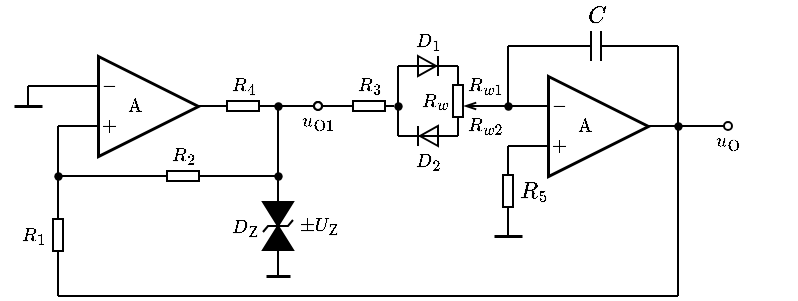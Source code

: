 <mxfile version="20.7.4" type="device"><diagram id="BXZum2WREPEbVefBd4kd" name="第 1 页"><mxGraphModel dx="146" dy="128" grid="1" gridSize="5" guides="1" tooltips="1" connect="1" arrows="1" fold="1" page="1" pageScale="1" pageWidth="827" pageHeight="1169" math="1" shadow="0"><root><mxCell id="0"/><mxCell id="1" parent="0"/><mxCell id="wk5vAMPGY5m9IKHRaPx8-1" value="\(\text{A}\) 　&amp;nbsp;" style="triangle;whiteSpace=wrap;html=1;strokeWidth=1.5;connectable=0;allowArrows=0;fontSize=8;" parent="1" vertex="1"><mxGeometry x="155" y="160" width="50" height="50" as="geometry"/></mxCell><mxCell id="wk5vAMPGY5m9IKHRaPx8-3" value="" style="endArrow=none;html=1;rounded=0;" parent="1" edge="1"><mxGeometry width="50" height="50" relative="1" as="geometry"><mxPoint x="135" y="195" as="sourcePoint"/><mxPoint x="155" y="195" as="targetPoint"/></mxGeometry></mxCell><mxCell id="wk5vAMPGY5m9IKHRaPx8-4" value="$$-$$" style="text;html=1;resizable=1;autosize=1;align=center;verticalAlign=middle;points=[];fillColor=none;strokeColor=none;rounded=0;movable=1;rotatable=1;deletable=1;editable=1;connectable=0;fontSize=8;" parent="1" vertex="1"><mxGeometry x="155" y="170" width="10" height="10" as="geometry"/></mxCell><mxCell id="wk5vAMPGY5m9IKHRaPx8-5" value="$$+$$" style="text;html=1;resizable=1;autosize=1;align=center;verticalAlign=middle;points=[];fillColor=none;strokeColor=none;rounded=0;movable=1;rotatable=1;deletable=1;editable=1;connectable=0;fontSize=8;" parent="1" vertex="1"><mxGeometry x="155" y="190" width="10" height="10" as="geometry"/></mxCell><mxCell id="wk5vAMPGY5m9IKHRaPx8-6" value="" style="endArrow=none;html=1;rounded=0;fontSize=8;entryX=1;entryY=0.5;entryDx=0;entryDy=0;entryPerimeter=0;" parent="1" target="q1QNxQZsb89WqCfUoyfc-3" edge="1"><mxGeometry width="50" height="50" relative="1" as="geometry"><mxPoint x="205" y="185" as="sourcePoint"/><mxPoint x="220" y="185" as="targetPoint"/></mxGeometry></mxCell><mxCell id="wk5vAMPGY5m9IKHRaPx8-21" value="" style="endArrow=none;html=1;rounded=0;strokeWidth=1;fontSize=8;startArrow=oval;startFill=0;endSize=4;startSize=4;entryX=0;entryY=0.5;entryDx=0;entryDy=0;entryPerimeter=0;" parent="1" target="q1QNxQZsb89WqCfUoyfc-3" edge="1"><mxGeometry width="50" height="50" relative="1" as="geometry"><mxPoint x="265" y="185" as="sourcePoint"/><mxPoint x="220" y="185" as="targetPoint"/></mxGeometry></mxCell><mxCell id="wk5vAMPGY5m9IKHRaPx8-23" value="$$u_{\mathrm{O}1}$$" style="text;html=1;align=center;verticalAlign=middle;resizable=1;points=[];autosize=1;strokeColor=none;fillColor=none;fontSize=8;movable=1;rotatable=1;deletable=1;editable=1;connectable=1;" parent="1" vertex="1"><mxGeometry x="255" y="187.5" width="20" height="10" as="geometry"/></mxCell><mxCell id="q1QNxQZsb89WqCfUoyfc-1" value="" style="pointerEvents=1;fillColor=strokeColor;verticalLabelPosition=bottom;shadow=0;dashed=0;align=center;html=1;verticalAlign=top;shape=mxgraph.electrical.diodes.transorb_2;strokeWidth=1;fontSize=8;direction=south;" parent="1" vertex="1"><mxGeometry x="237.5" y="230" width="15" height="30" as="geometry"/></mxCell><mxCell id="q1QNxQZsb89WqCfUoyfc-2" value="" style="endArrow=none;html=1;rounded=0;fontSize=8;strokeWidth=1.5;" parent="1" edge="1"><mxGeometry width="50" height="50" relative="1" as="geometry"><mxPoint x="239" y="270" as="sourcePoint"/><mxPoint x="251" y="270" as="targetPoint"/></mxGeometry></mxCell><mxCell id="q1QNxQZsb89WqCfUoyfc-3" value="" style="pointerEvents=1;verticalLabelPosition=bottom;shadow=0;dashed=0;align=center;html=1;verticalAlign=top;shape=mxgraph.electrical.resistors.resistor_1;fontSize=10;direction=west;allowArrows=0;" parent="1" vertex="1"><mxGeometry x="215" y="182.5" width="25" height="5" as="geometry"/></mxCell><mxCell id="q1QNxQZsb89WqCfUoyfc-4" value="" style="endArrow=none;html=1;rounded=0;strokeWidth=1;fontSize=8;startSize=2;endSize=2;exitX=0;exitY=0.5;exitDx=0;exitDy=0;exitPerimeter=0;" parent="1" source="q1QNxQZsb89WqCfUoyfc-1" edge="1"><mxGeometry width="50" height="50" relative="1" as="geometry"><mxPoint x="210" y="245" as="sourcePoint"/><mxPoint x="245" y="185" as="targetPoint"/></mxGeometry></mxCell><mxCell id="q1QNxQZsb89WqCfUoyfc-5" value="" style="endArrow=none;html=1;rounded=0;strokeWidth=1;fontSize=8;startSize=2;endSize=2;entryX=1;entryY=0.5;entryDx=0;entryDy=0;entryPerimeter=0;" parent="1" target="q1QNxQZsb89WqCfUoyfc-1" edge="1"><mxGeometry width="50" height="50" relative="1" as="geometry"><mxPoint x="245" y="270" as="sourcePoint"/><mxPoint x="240" y="245" as="targetPoint"/></mxGeometry></mxCell><mxCell id="q1QNxQZsb89WqCfUoyfc-6" value="$$D_\mathrm{Z}$$" style="text;html=1;align=center;verticalAlign=middle;resizable=1;points=[];autosize=1;strokeColor=none;fillColor=none;fontSize=8;movable=1;rotatable=1;deletable=1;editable=1;connectable=1;" parent="1" vertex="1"><mxGeometry x="220" y="233" width="15" height="25" as="geometry"/></mxCell><mxCell id="q1QNxQZsb89WqCfUoyfc-7" value="$$\pm U_{\mathrm{Z}}$$" style="text;html=1;align=center;verticalAlign=middle;resizable=1;points=[];autosize=1;strokeColor=none;fillColor=none;fontSize=8;movable=1;rotatable=1;deletable=1;editable=1;connectable=1;" parent="1" vertex="1"><mxGeometry x="255" y="235" width="20" height="20" as="geometry"/></mxCell><mxCell id="q1QNxQZsb89WqCfUoyfc-8" value="$$R_4$$" style="text;html=1;align=center;verticalAlign=middle;resizable=1;points=[];autosize=1;strokeColor=none;fillColor=none;fontSize=8;movable=1;rotatable=1;deletable=1;editable=1;connectable=1;" parent="1" vertex="1"><mxGeometry x="220" y="170" width="15" height="10" as="geometry"/></mxCell><mxCell id="IlwL_jK5_GZHliMzk0Kd-4" value="$$R_1$$" style="text;html=1;align=center;verticalAlign=middle;resizable=1;points=[];autosize=1;strokeColor=none;fillColor=none;fontSize=8;movable=1;rotatable=1;deletable=1;editable=1;connectable=1;" parent="1" vertex="1"><mxGeometry x="115" y="242" width="15" height="15" as="geometry"/></mxCell><mxCell id="IlwL_jK5_GZHliMzk0Kd-6" value="" style="endArrow=none;html=1;rounded=0;strokeWidth=1;fontSize=8;startSize=2;endSize=2;exitX=0;exitY=0.5;exitDx=0;exitDy=0;exitPerimeter=0;" parent="1" source="81sI85hRpIEOfdLAa2PB-13" edge="1"><mxGeometry width="50" height="50" relative="1" as="geometry"><mxPoint x="125" y="150" as="sourcePoint"/><mxPoint x="245" y="220" as="targetPoint"/></mxGeometry></mxCell><mxCell id="81sI85hRpIEOfdLAa2PB-13" value="" style="pointerEvents=1;verticalLabelPosition=bottom;shadow=0;dashed=0;align=center;html=1;verticalAlign=top;shape=mxgraph.electrical.resistors.resistor_1;fontSize=10;direction=west;allowArrows=0;" parent="1" vertex="1"><mxGeometry x="185" y="217.5" width="25" height="5" as="geometry"/></mxCell><mxCell id="81sI85hRpIEOfdLAa2PB-14" value="$$R_2$$" style="text;html=1;align=center;verticalAlign=middle;resizable=1;points=[];autosize=1;strokeColor=none;fillColor=none;fontSize=8;movable=1;rotatable=1;deletable=1;editable=1;connectable=1;" parent="1" vertex="1"><mxGeometry x="190" y="205" width="15" height="10" as="geometry"/></mxCell><mxCell id="81sI85hRpIEOfdLAa2PB-15" value="" style="endArrow=none;html=1;rounded=0;fontSize=10;startSize=4;endSize=4;entryX=1;entryY=0.5;entryDx=0;entryDy=0;entryPerimeter=0;" parent="1" target="81sI85hRpIEOfdLAa2PB-16" edge="1"><mxGeometry width="50" height="50" relative="1" as="geometry"><mxPoint x="135" y="195" as="sourcePoint"/><mxPoint x="332" y="165.5" as="targetPoint"/></mxGeometry></mxCell><mxCell id="81sI85hRpIEOfdLAa2PB-16" value="" style="pointerEvents=1;verticalLabelPosition=bottom;shadow=0;dashed=0;align=center;html=1;verticalAlign=top;shape=mxgraph.electrical.resistors.resistor_1;fontSize=10;direction=north;allowArrows=0;" parent="1" vertex="1"><mxGeometry x="132.5" y="237" width="5" height="25" as="geometry"/></mxCell><mxCell id="81sI85hRpIEOfdLAa2PB-17" value="" style="endArrow=none;html=1;rounded=0;fontSize=10;startSize=4;endSize=4;" parent="1" edge="1"><mxGeometry width="50" height="50" relative="1" as="geometry"><mxPoint x="120" y="175" as="sourcePoint"/><mxPoint x="120" y="185" as="targetPoint"/></mxGeometry></mxCell><mxCell id="81sI85hRpIEOfdLAa2PB-18" value="" style="endArrow=none;html=1;rounded=0;fontSize=8;strokeWidth=1.5;" parent="1" edge="1"><mxGeometry width="50" height="50" relative="1" as="geometry"><mxPoint x="113" y="185" as="sourcePoint"/><mxPoint x="127" y="185" as="targetPoint"/></mxGeometry></mxCell><mxCell id="81sI85hRpIEOfdLAa2PB-19" value="" style="endArrow=none;html=1;rounded=0;strokeWidth=1;fontSize=10;startSize=2;endSize=2;" parent="1" edge="1"><mxGeometry width="50" height="50" relative="1" as="geometry"><mxPoint x="135" y="220" as="sourcePoint"/><mxPoint x="185" y="220" as="targetPoint"/></mxGeometry></mxCell><mxCell id="81sI85hRpIEOfdLAa2PB-20" value="" style="shape=waypoint;sketch=0;fillStyle=solid;size=6;pointerEvents=1;points=[];fillColor=none;resizable=1;rotatable=1;perimeter=centerPerimeter;snapToPoint=1;strokeWidth=0.1;fontSize=10;movable=1;deletable=1;editable=1;connectable=1;" parent="1" vertex="1"><mxGeometry x="240" y="180" width="10" height="10" as="geometry"/></mxCell><mxCell id="81sI85hRpIEOfdLAa2PB-21" value="" style="shape=waypoint;sketch=0;fillStyle=solid;size=6;pointerEvents=1;points=[];fillColor=none;resizable=1;rotatable=1;perimeter=centerPerimeter;snapToPoint=1;strokeWidth=0.1;fontSize=10;movable=1;deletable=1;editable=1;connectable=1;" parent="1" vertex="1"><mxGeometry x="240" y="215" width="10" height="10" as="geometry"/></mxCell><mxCell id="81sI85hRpIEOfdLAa2PB-22" value="" style="shape=waypoint;sketch=0;fillStyle=solid;size=6;pointerEvents=1;points=[];fillColor=none;resizable=1;rotatable=1;perimeter=centerPerimeter;snapToPoint=1;strokeWidth=0.1;fontSize=10;movable=1;deletable=1;editable=1;connectable=1;" parent="1" vertex="1"><mxGeometry x="130" y="215" width="10" height="10" as="geometry"/></mxCell><mxCell id="5-MDWlZOm9X3HaH0MmcE-4" value="$$R_3$$" style="text;html=1;align=center;verticalAlign=middle;resizable=1;points=[];autosize=1;strokeColor=none;fillColor=none;fontSize=8;movable=1;rotatable=1;deletable=1;editable=1;connectable=1;" parent="1" vertex="1"><mxGeometry x="283" y="170" width="15" height="10" as="geometry"/></mxCell><mxCell id="5-MDWlZOm9X3HaH0MmcE-7" value="" style="endArrow=none;html=1;rounded=0;" parent="1" edge="1"><mxGeometry width="50" height="50" relative="1" as="geometry"><mxPoint x="120" y="175" as="sourcePoint"/><mxPoint x="155" y="175" as="targetPoint"/></mxGeometry></mxCell><mxCell id="BJGAFLqx66-rim93fkLx-1" value="\(\text{A}\) 　&amp;nbsp;" style="triangle;whiteSpace=wrap;html=1;strokeWidth=1.5;connectable=0;allowArrows=0;fontSize=8;" vertex="1" parent="1"><mxGeometry x="380" y="170" width="50" height="50" as="geometry"/></mxCell><mxCell id="BJGAFLqx66-rim93fkLx-3" value="" style="endArrow=none;html=1;rounded=0;" edge="1" parent="1"><mxGeometry width="50" height="50" relative="1" as="geometry"><mxPoint x="360" y="205" as="sourcePoint"/><mxPoint x="380" y="205" as="targetPoint"/></mxGeometry></mxCell><mxCell id="BJGAFLqx66-rim93fkLx-4" value="$$-$$" style="text;html=1;resizable=1;autosize=1;align=center;verticalAlign=middle;points=[];fillColor=none;strokeColor=none;rounded=0;movable=1;rotatable=1;deletable=1;editable=1;connectable=0;fontSize=8;" vertex="1" parent="1"><mxGeometry x="380" y="180" width="10" height="10" as="geometry"/></mxCell><mxCell id="BJGAFLqx66-rim93fkLx-5" value="$$+$$" style="text;html=1;resizable=1;autosize=1;align=center;verticalAlign=middle;points=[];fillColor=none;strokeColor=none;rounded=0;movable=1;rotatable=1;deletable=1;editable=1;connectable=0;fontSize=8;" vertex="1" parent="1"><mxGeometry x="380" y="200" width="10" height="10" as="geometry"/></mxCell><mxCell id="BJGAFLqx66-rim93fkLx-6" value="" style="endArrow=none;html=1;rounded=0;fontSize=8;" edge="1" parent="1"><mxGeometry width="50" height="50" relative="1" as="geometry"><mxPoint x="430" y="195" as="sourcePoint"/><mxPoint x="445" y="195" as="targetPoint"/></mxGeometry></mxCell><mxCell id="BJGAFLqx66-rim93fkLx-7" value="" style="endArrow=none;html=1;rounded=0;fontSize=10;startSize=4;endSize=4;entryX=1;entryY=0.5;entryDx=0;entryDy=0;entryPerimeter=0;" edge="1" parent="1" target="BJGAFLqx66-rim93fkLx-23"><mxGeometry width="50" height="50" relative="1" as="geometry"><mxPoint x="360" y="155" as="sourcePoint"/><mxPoint x="390" y="155" as="targetPoint"/></mxGeometry></mxCell><mxCell id="BJGAFLqx66-rim93fkLx-8" value="" style="endArrow=none;html=1;rounded=0;fontSize=10;startSize=4;endSize=4;exitX=0;exitY=0.5;exitDx=0;exitDy=0;exitPerimeter=0;" edge="1" parent="1" source="BJGAFLqx66-rim93fkLx-23"><mxGeometry width="50" height="50" relative="1" as="geometry"><mxPoint x="415" y="155" as="sourcePoint"/><mxPoint x="445" y="155" as="targetPoint"/></mxGeometry></mxCell><mxCell id="BJGAFLqx66-rim93fkLx-9" value="$$R_5$$" style="text;html=1;resizable=1;autosize=1;align=center;verticalAlign=middle;points=[];fillColor=none;strokeColor=none;rounded=0;fontSize=10;movable=1;rotatable=1;deletable=1;editable=1;connectable=0;allowArrows=0;" vertex="1" parent="1"><mxGeometry x="365" y="220" width="15" height="15" as="geometry"/></mxCell><mxCell id="BJGAFLqx66-rim93fkLx-10" value="" style="endArrow=none;html=1;rounded=0;fontSize=10;startSize=4;endSize=4;entryX=1;entryY=0.5;entryDx=0;entryDy=0;entryPerimeter=0;" edge="1" parent="1" target="BJGAFLqx66-rim93fkLx-11"><mxGeometry width="50" height="50" relative="1" as="geometry"><mxPoint x="360" y="205" as="sourcePoint"/><mxPoint x="557" y="175.5" as="targetPoint"/></mxGeometry></mxCell><mxCell id="BJGAFLqx66-rim93fkLx-11" value="" style="pointerEvents=1;verticalLabelPosition=bottom;shadow=0;dashed=0;align=center;html=1;verticalAlign=top;shape=mxgraph.electrical.resistors.resistor_1;fontSize=10;direction=north;allowArrows=0;" vertex="1" parent="1"><mxGeometry x="357.5" y="215" width="5" height="25" as="geometry"/></mxCell><mxCell id="BJGAFLqx66-rim93fkLx-12" value="" style="endArrow=none;html=1;rounded=0;fontSize=10;startSize=4;endSize=4;exitX=0;exitY=0.5;exitDx=0;exitDy=0;exitPerimeter=0;" edge="1" parent="1" source="BJGAFLqx66-rim93fkLx-11"><mxGeometry width="50" height="50" relative="1" as="geometry"><mxPoint x="449.5" y="160.5" as="sourcePoint"/><mxPoint x="360" y="250" as="targetPoint"/></mxGeometry></mxCell><mxCell id="BJGAFLqx66-rim93fkLx-13" value="" style="endArrow=none;html=1;rounded=0;fontSize=8;" edge="1" parent="1"><mxGeometry width="50" height="50" relative="1" as="geometry"><mxPoint x="445" y="195" as="sourcePoint"/><mxPoint x="445" y="155" as="targetPoint"/></mxGeometry></mxCell><mxCell id="BJGAFLqx66-rim93fkLx-14" value="" style="endArrow=none;html=1;rounded=0;fontSize=8;" edge="1" parent="1"><mxGeometry width="50" height="50" relative="1" as="geometry"><mxPoint x="360" y="185" as="sourcePoint"/><mxPoint x="360" y="155" as="targetPoint"/></mxGeometry></mxCell><mxCell id="BJGAFLqx66-rim93fkLx-15" value="" style="endArrow=none;html=1;rounded=0;fontSize=8;strokeWidth=1.5;" edge="1" parent="1"><mxGeometry width="50" height="50" relative="1" as="geometry"><mxPoint x="353" y="250" as="sourcePoint"/><mxPoint x="367" y="250" as="targetPoint"/></mxGeometry></mxCell><mxCell id="BJGAFLqx66-rim93fkLx-17" value="" style="pointerEvents=1;verticalLabelPosition=bottom;shadow=0;dashed=0;align=center;html=1;verticalAlign=top;shape=mxgraph.electrical.resistors.resistor_1;fontSize=10;direction=west;allowArrows=0;" vertex="1" parent="1"><mxGeometry x="278" y="182.5" width="25" height="5" as="geometry"/></mxCell><mxCell id="BJGAFLqx66-rim93fkLx-19" value="" style="endArrow=none;html=1;rounded=0;strokeWidth=1;fontSize=8;startArrow=oval;startFill=0;endSize=4;startSize=4;" edge="1" parent="1"><mxGeometry width="50" height="50" relative="1" as="geometry"><mxPoint x="470" y="195" as="sourcePoint"/><mxPoint x="445" y="195" as="targetPoint"/></mxGeometry></mxCell><mxCell id="BJGAFLqx66-rim93fkLx-20" value="" style="shape=waypoint;sketch=0;fillStyle=solid;size=6;pointerEvents=1;points=[];fillColor=none;resizable=1;rotatable=1;perimeter=centerPerimeter;snapToPoint=1;strokeWidth=0.1;fontSize=8;movable=1;deletable=1;editable=1;connectable=0;allowArrows=0;" vertex="1" parent="1"><mxGeometry x="440" y="190" width="10" height="10" as="geometry"/></mxCell><mxCell id="BJGAFLqx66-rim93fkLx-22" value="$$u_\mathrm{O}$$" style="text;html=1;align=center;verticalAlign=middle;resizable=1;points=[];autosize=1;strokeColor=none;fillColor=none;fontSize=8;movable=1;rotatable=1;deletable=1;editable=1;connectable=1;" vertex="1" parent="1"><mxGeometry x="460" y="195" width="20" height="15" as="geometry"/></mxCell><mxCell id="BJGAFLqx66-rim93fkLx-23" value="" style="pointerEvents=1;verticalLabelPosition=bottom;shadow=0;dashed=0;align=center;html=1;verticalAlign=top;shape=mxgraph.electrical.capacitors.capacitor_1;direction=west;connectable=1;" vertex="1" parent="1"><mxGeometry x="379" y="147.5" width="50" height="15" as="geometry"/></mxCell><mxCell id="BJGAFLqx66-rim93fkLx-24" value="$$C$$" style="text;html=1;align=center;verticalAlign=middle;resizable=1;points=[];autosize=1;strokeColor=none;fillColor=none;fontSize=10;movable=1;rotatable=1;deletable=1;editable=1;connectable=0;allowArrows=0;" vertex="1" parent="1"><mxGeometry x="394" y="132.5" width="20" height="15" as="geometry"/></mxCell><mxCell id="BJGAFLqx66-rim93fkLx-31" value="" style="shape=waypoint;sketch=0;fillStyle=solid;size=6;pointerEvents=1;points=[];fillColor=none;resizable=1;rotatable=1;perimeter=centerPerimeter;snapToPoint=1;strokeWidth=0.1;movable=1;deletable=1;editable=1;connectable=0;allowArrows=0;" vertex="1" parent="1"><mxGeometry x="355" y="180" width="10" height="10" as="geometry"/></mxCell><mxCell id="BJGAFLqx66-rim93fkLx-34" value="" style="endArrow=none;html=1;rounded=0;fontSize=8;startSize=4;endSize=4;entryX=1;entryY=0.5;entryDx=0;entryDy=0;entryPerimeter=0;startArrow=oval;startFill=0;" edge="1" parent="1" target="BJGAFLqx66-rim93fkLx-17"><mxGeometry width="50" height="50" relative="1" as="geometry"><mxPoint x="265" y="185" as="sourcePoint"/><mxPoint x="315" y="135" as="targetPoint"/></mxGeometry></mxCell><mxCell id="BJGAFLqx66-rim93fkLx-35" value="" style="endArrow=none;html=1;rounded=0;fontSize=8;startSize=4;endSize=4;exitX=0;exitY=0.5;exitDx=0;exitDy=0;exitPerimeter=0;" edge="1" parent="1" source="81sI85hRpIEOfdLAa2PB-16"><mxGeometry width="50" height="50" relative="1" as="geometry"><mxPoint x="170" y="330" as="sourcePoint"/><mxPoint x="135" y="280" as="targetPoint"/></mxGeometry></mxCell><mxCell id="BJGAFLqx66-rim93fkLx-36" value="" style="endArrow=none;html=1;rounded=0;fontSize=8;startSize=4;endSize=4;" edge="1" parent="1"><mxGeometry width="50" height="50" relative="1" as="geometry"><mxPoint x="135" y="280" as="sourcePoint"/><mxPoint x="445" y="280" as="targetPoint"/></mxGeometry></mxCell><mxCell id="BJGAFLqx66-rim93fkLx-37" value="" style="endArrow=none;html=1;rounded=0;fontSize=8;startSize=4;endSize=4;" edge="1" parent="1"><mxGeometry width="50" height="50" relative="1" as="geometry"><mxPoint x="445" y="280" as="sourcePoint"/><mxPoint x="445" y="195" as="targetPoint"/></mxGeometry></mxCell><mxCell id="BJGAFLqx66-rim93fkLx-38" value="" style="endArrow=none;html=1;rounded=0;endFill=0;startArrow=openThin;startFill=0;endSize=4;startSize=4;" edge="1" parent="1"><mxGeometry width="50" height="50" relative="1" as="geometry"><mxPoint x="338" y="185" as="sourcePoint"/><mxPoint x="380" y="185" as="targetPoint"/></mxGeometry></mxCell><mxCell id="BJGAFLqx66-rim93fkLx-39" value="" style="triangle;whiteSpace=wrap;html=1;fontSize=8;strokeWidth=1;rotation=90;direction=south;allowArrows=0;connectable=0;" vertex="1" parent="1"><mxGeometry x="315.5" y="195.5" width="10" height="9" as="geometry"/></mxCell><mxCell id="BJGAFLqx66-rim93fkLx-40" value="" style="endArrow=none;html=1;rounded=0;fontSize=8;startSize=4;endSize=4;strokeWidth=1;" edge="1" parent="1"><mxGeometry width="50" height="50" relative="1" as="geometry"><mxPoint x="315" y="205" as="sourcePoint"/><mxPoint x="315" y="195" as="targetPoint"/></mxGeometry></mxCell><mxCell id="BJGAFLqx66-rim93fkLx-41" value="" style="triangle;whiteSpace=wrap;html=1;fontSize=8;strokeWidth=1;rotation=90;direction=north;allowArrows=0;connectable=0;" vertex="1" parent="1"><mxGeometry x="314.5" y="160.5" width="10" height="9" as="geometry"/></mxCell><mxCell id="BJGAFLqx66-rim93fkLx-42" value="" style="endArrow=none;html=1;rounded=0;fontSize=8;startSize=4;endSize=4;strokeWidth=1;" edge="1" parent="1"><mxGeometry width="50" height="50" relative="1" as="geometry"><mxPoint x="325" y="170" as="sourcePoint"/><mxPoint x="325" y="160" as="targetPoint"/></mxGeometry></mxCell><mxCell id="BJGAFLqx66-rim93fkLx-43" value="" style="endArrow=none;html=1;rounded=0;" edge="1" parent="1"><mxGeometry width="50" height="50" relative="1" as="geometry"><mxPoint x="305" y="165" as="sourcePoint"/><mxPoint x="335" y="165" as="targetPoint"/></mxGeometry></mxCell><mxCell id="BJGAFLqx66-rim93fkLx-44" value="" style="pointerEvents=1;verticalLabelPosition=bottom;shadow=0;dashed=0;align=center;html=1;verticalAlign=top;shape=mxgraph.electrical.resistors.resistor_1;fontSize=10;direction=north;allowArrows=0;connectable=0;" vertex="1" parent="1"><mxGeometry x="332.5" y="170" width="5" height="25" as="geometry"/></mxCell><mxCell id="BJGAFLqx66-rim93fkLx-45" value="" style="endArrow=none;html=1;rounded=0;exitX=1;exitY=0.5;exitDx=0;exitDy=0;exitPerimeter=0;" edge="1" parent="1" source="BJGAFLqx66-rim93fkLx-44"><mxGeometry width="50" height="50" relative="1" as="geometry"><mxPoint x="335" y="200" as="sourcePoint"/><mxPoint x="335" y="165" as="targetPoint"/></mxGeometry></mxCell><mxCell id="BJGAFLqx66-rim93fkLx-46" value="" style="endArrow=none;html=1;rounded=0;entryX=0;entryY=0.5;entryDx=0;entryDy=0;entryPerimeter=0;" edge="1" parent="1" target="BJGAFLqx66-rim93fkLx-44"><mxGeometry width="50" height="50" relative="1" as="geometry"><mxPoint x="335" y="200" as="sourcePoint"/><mxPoint x="340" y="155" as="targetPoint"/></mxGeometry></mxCell><mxCell id="BJGAFLqx66-rim93fkLx-47" value="" style="endArrow=none;html=1;rounded=0;" edge="1" parent="1"><mxGeometry width="50" height="50" relative="1" as="geometry"><mxPoint x="305" y="200" as="sourcePoint"/><mxPoint x="335" y="200" as="targetPoint"/></mxGeometry></mxCell><mxCell id="BJGAFLqx66-rim93fkLx-48" value="" style="endArrow=none;html=1;rounded=0;" edge="1" parent="1"><mxGeometry width="50" height="50" relative="1" as="geometry"><mxPoint x="305" y="200" as="sourcePoint"/><mxPoint x="305" y="165" as="targetPoint"/></mxGeometry></mxCell><mxCell id="BJGAFLqx66-rim93fkLx-49" value="$$D_1$$" style="text;html=1;align=center;verticalAlign=middle;resizable=1;points=[];autosize=1;strokeColor=none;fillColor=none;fontSize=8;movable=1;rotatable=1;deletable=1;editable=1;connectable=1;" vertex="1" parent="1"><mxGeometry x="310" y="145" width="20" height="15" as="geometry"/></mxCell><mxCell id="BJGAFLqx66-rim93fkLx-50" value="$$D_2$$" style="text;html=1;align=center;verticalAlign=middle;resizable=1;points=[];autosize=1;strokeColor=none;fillColor=none;fontSize=8;movable=1;rotatable=1;deletable=1;editable=1;connectable=1;" vertex="1" parent="1"><mxGeometry x="310" y="205" width="20" height="15" as="geometry"/></mxCell><mxCell id="BJGAFLqx66-rim93fkLx-51" value="$$R_w$$" style="text;html=1;align=center;verticalAlign=middle;resizable=1;points=[];autosize=1;strokeColor=none;fillColor=none;fontSize=8;movable=1;rotatable=1;deletable=1;editable=1;connectable=1;" vertex="1" parent="1"><mxGeometry x="315" y="175" width="15" height="15" as="geometry"/></mxCell><mxCell id="BJGAFLqx66-rim93fkLx-52" value="$$R_{w1}$$" style="text;html=1;align=center;verticalAlign=middle;resizable=1;points=[];autosize=1;strokeColor=none;fillColor=none;fontSize=8;movable=1;rotatable=1;deletable=1;editable=1;connectable=0;allowArrows=0;" vertex="1" parent="1"><mxGeometry x="340" y="170" width="15" height="10" as="geometry"/></mxCell><mxCell id="BJGAFLqx66-rim93fkLx-53" value="$$R_{w2}$$" style="text;html=1;align=center;verticalAlign=middle;resizable=1;points=[];autosize=1;strokeColor=none;fillColor=none;fontSize=8;movable=1;rotatable=1;deletable=1;editable=1;connectable=0;allowArrows=0;" vertex="1" parent="1"><mxGeometry x="340" y="190" width="15" height="10" as="geometry"/></mxCell><mxCell id="BJGAFLqx66-rim93fkLx-54" value="" style="shape=waypoint;sketch=0;fillStyle=solid;size=6;pointerEvents=1;points=[];fillColor=none;resizable=1;rotatable=1;perimeter=centerPerimeter;snapToPoint=1;strokeWidth=0.1;fontSize=10;movable=1;deletable=1;editable=1;connectable=1;" vertex="1" parent="1"><mxGeometry x="300" y="180" width="10" height="10" as="geometry"/></mxCell></root></mxGraphModel></diagram></mxfile>